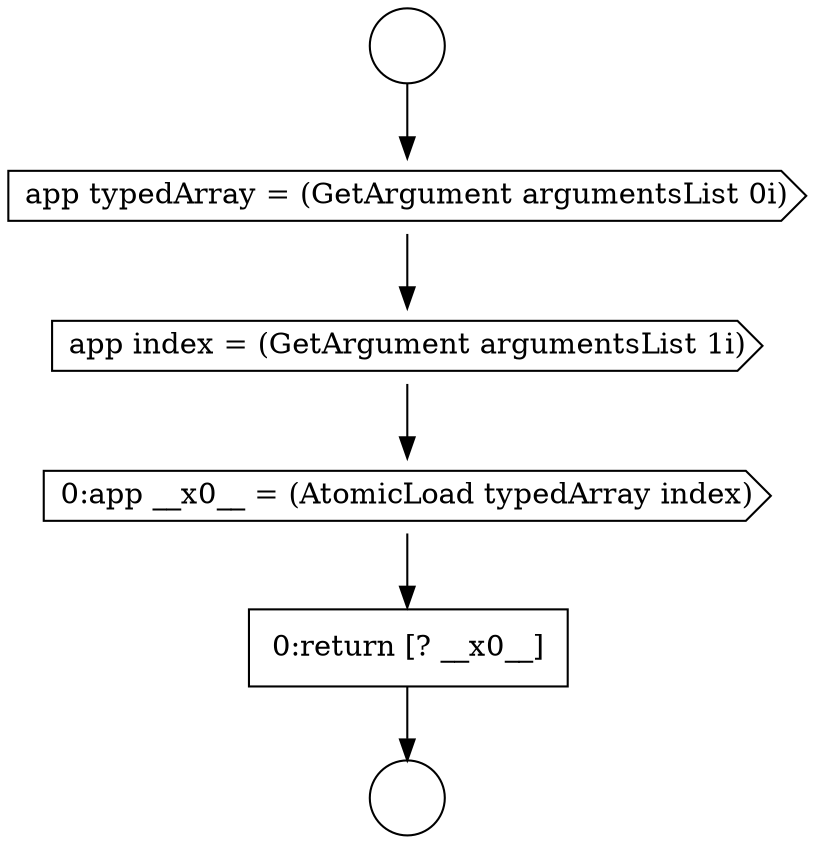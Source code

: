 digraph {
  node15874 [shape=cds, label=<<font color="black">app typedArray = (GetArgument argumentsList 0i)</font>> color="black" fillcolor="white" style=filled]
  node15873 [shape=circle label=" " color="black" fillcolor="white" style=filled]
  node15877 [shape=none, margin=0, label=<<font color="black">
    <table border="0" cellborder="1" cellspacing="0" cellpadding="10">
      <tr><td align="left">0:return [? __x0__]</td></tr>
    </table>
  </font>> color="black" fillcolor="white" style=filled]
  node15876 [shape=cds, label=<<font color="black">0:app __x0__ = (AtomicLoad typedArray index)</font>> color="black" fillcolor="white" style=filled]
  node15875 [shape=cds, label=<<font color="black">app index = (GetArgument argumentsList 1i)</font>> color="black" fillcolor="white" style=filled]
  node15872 [shape=circle label=" " color="black" fillcolor="white" style=filled]
  node15877 -> node15873 [ color="black"]
  node15876 -> node15877 [ color="black"]
  node15875 -> node15876 [ color="black"]
  node15874 -> node15875 [ color="black"]
  node15872 -> node15874 [ color="black"]
}
